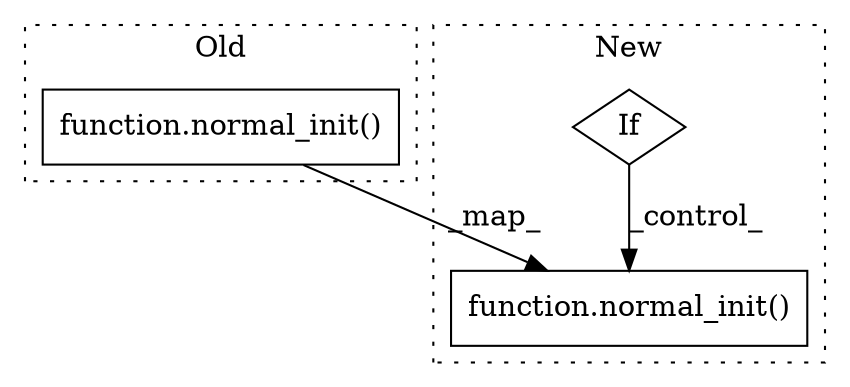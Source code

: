 digraph G {
subgraph cluster0 {
1 [label="function.normal_init()" a="75" s="3961,3984" l="12,11" shape="box"];
label = "Old";
style="dotted";
}
subgraph cluster1 {
2 [label="function.normal_init()" a="75" s="3953,3966" l="12,11" shape="box"];
3 [label="If" a="96" s="3908" l="3" shape="diamond"];
label = "New";
style="dotted";
}
1 -> 2 [label="_map_"];
3 -> 2 [label="_control_"];
}